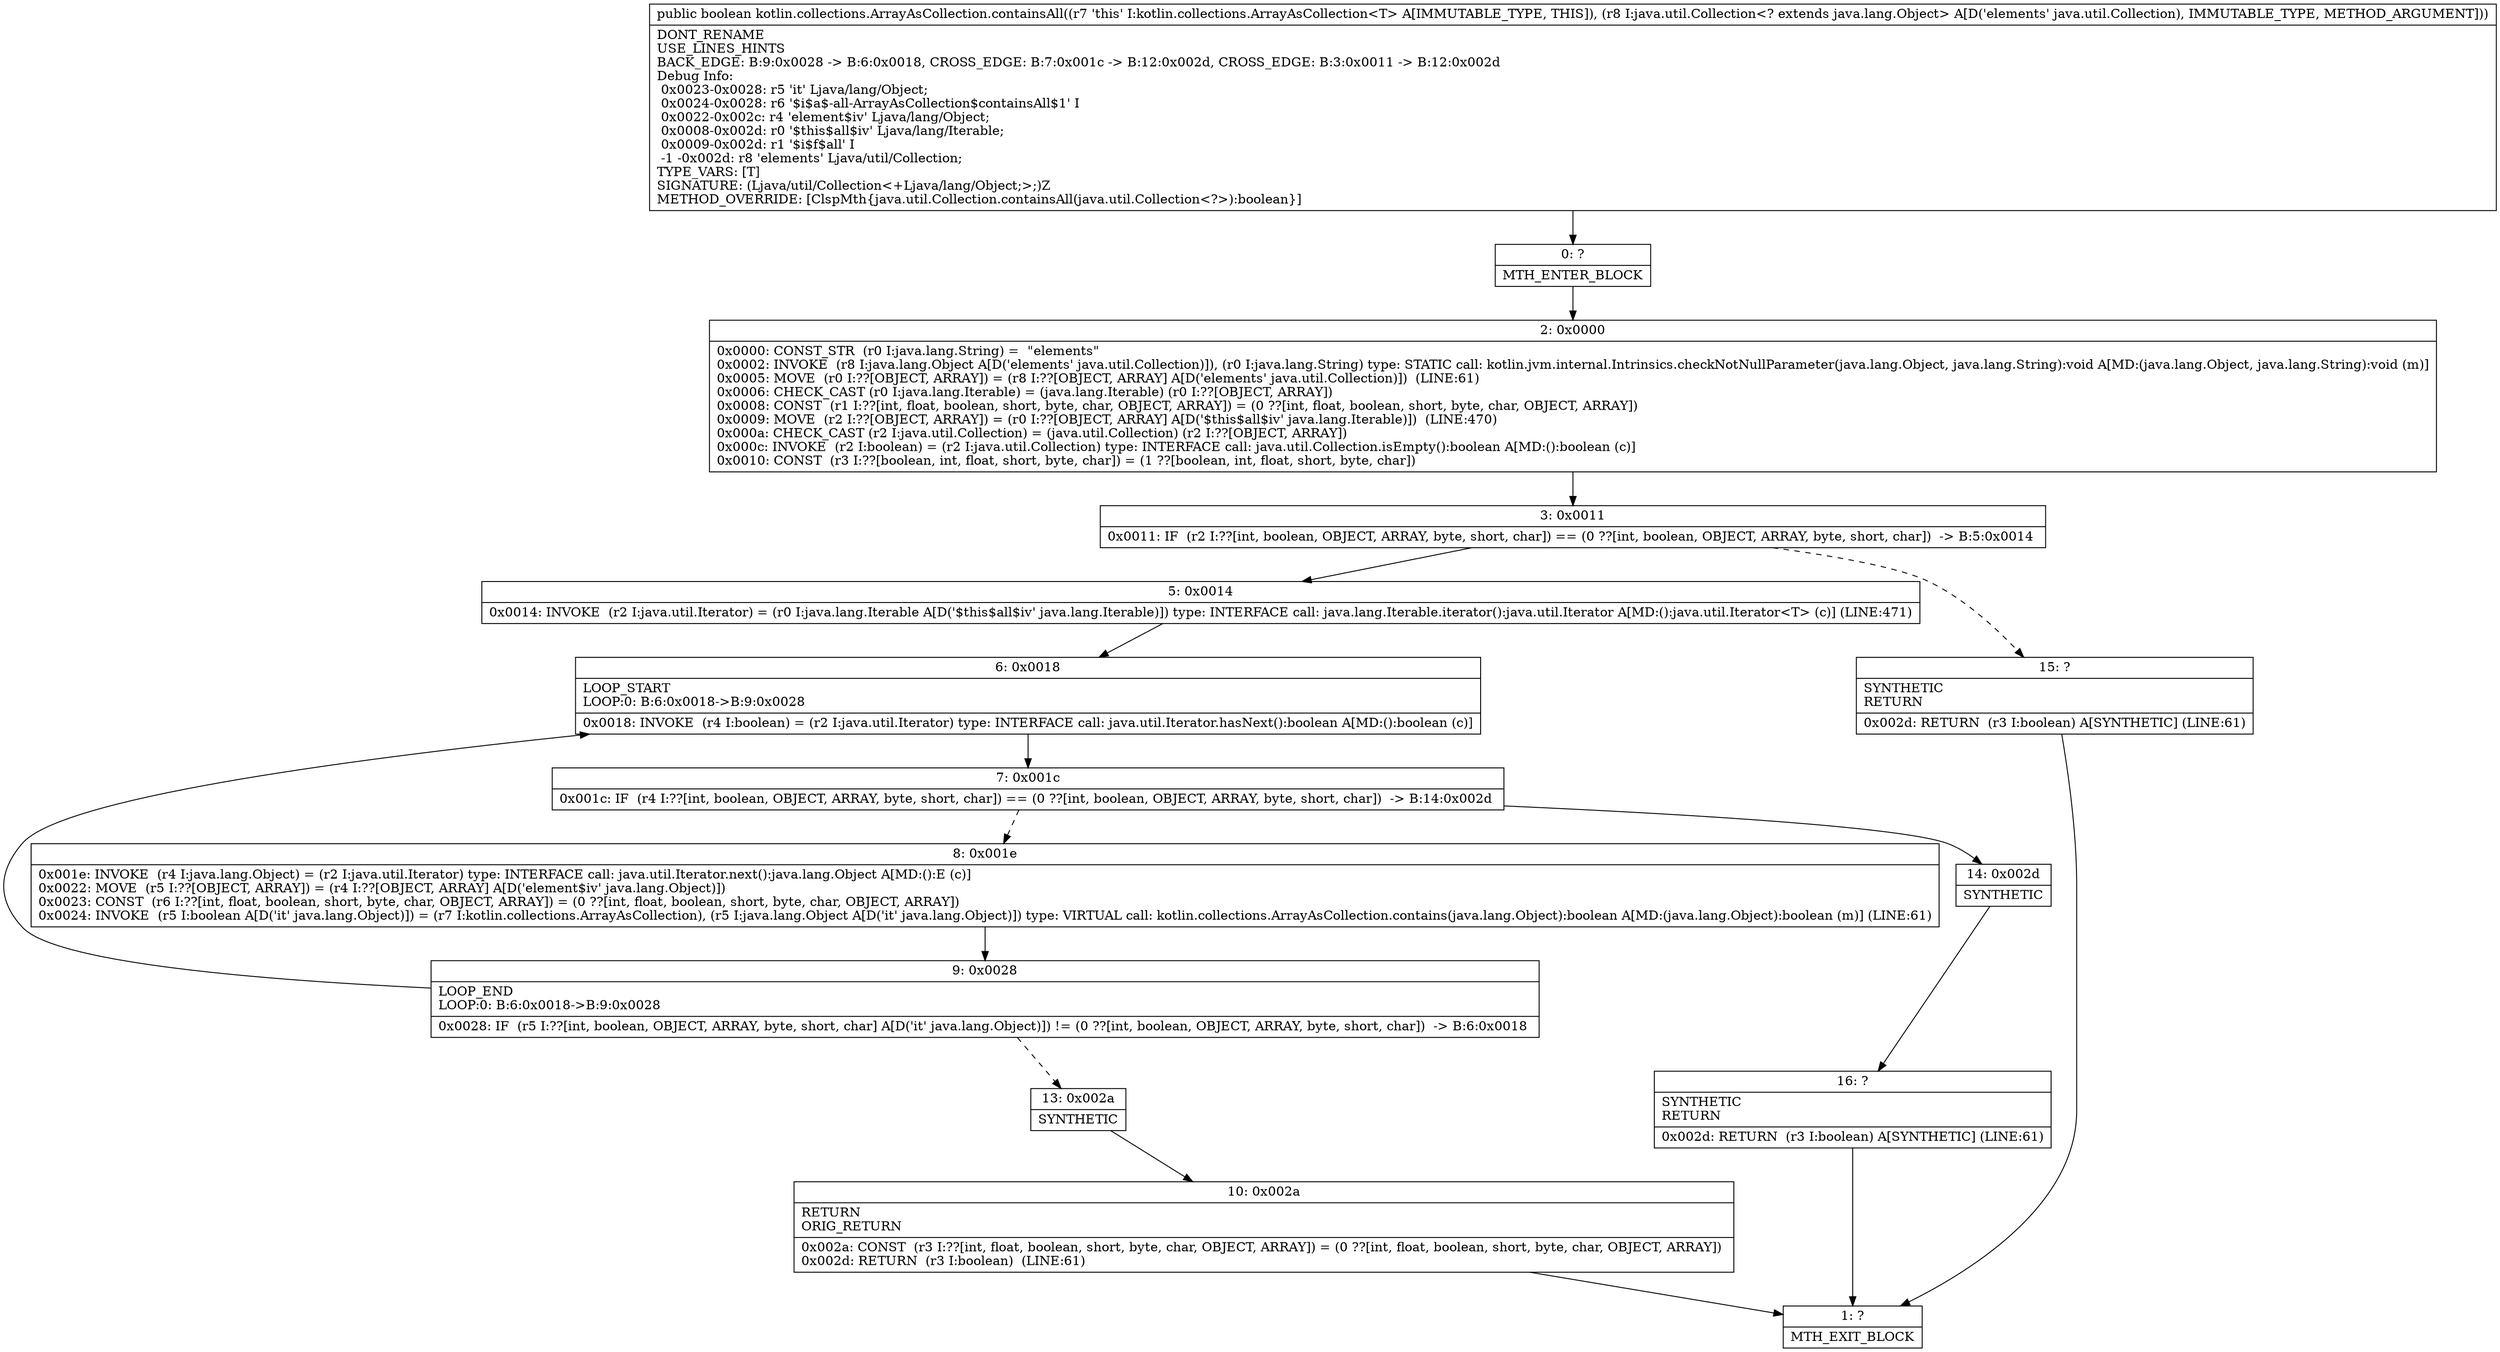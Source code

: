 digraph "CFG forkotlin.collections.ArrayAsCollection.containsAll(Ljava\/util\/Collection;)Z" {
Node_0 [shape=record,label="{0\:\ ?|MTH_ENTER_BLOCK\l}"];
Node_2 [shape=record,label="{2\:\ 0x0000|0x0000: CONST_STR  (r0 I:java.lang.String) =  \"elements\" \l0x0002: INVOKE  (r8 I:java.lang.Object A[D('elements' java.util.Collection)]), (r0 I:java.lang.String) type: STATIC call: kotlin.jvm.internal.Intrinsics.checkNotNullParameter(java.lang.Object, java.lang.String):void A[MD:(java.lang.Object, java.lang.String):void (m)]\l0x0005: MOVE  (r0 I:??[OBJECT, ARRAY]) = (r8 I:??[OBJECT, ARRAY] A[D('elements' java.util.Collection)])  (LINE:61)\l0x0006: CHECK_CAST (r0 I:java.lang.Iterable) = (java.lang.Iterable) (r0 I:??[OBJECT, ARRAY]) \l0x0008: CONST  (r1 I:??[int, float, boolean, short, byte, char, OBJECT, ARRAY]) = (0 ??[int, float, boolean, short, byte, char, OBJECT, ARRAY]) \l0x0009: MOVE  (r2 I:??[OBJECT, ARRAY]) = (r0 I:??[OBJECT, ARRAY] A[D('$this$all$iv' java.lang.Iterable)])  (LINE:470)\l0x000a: CHECK_CAST (r2 I:java.util.Collection) = (java.util.Collection) (r2 I:??[OBJECT, ARRAY]) \l0x000c: INVOKE  (r2 I:boolean) = (r2 I:java.util.Collection) type: INTERFACE call: java.util.Collection.isEmpty():boolean A[MD:():boolean (c)]\l0x0010: CONST  (r3 I:??[boolean, int, float, short, byte, char]) = (1 ??[boolean, int, float, short, byte, char]) \l}"];
Node_3 [shape=record,label="{3\:\ 0x0011|0x0011: IF  (r2 I:??[int, boolean, OBJECT, ARRAY, byte, short, char]) == (0 ??[int, boolean, OBJECT, ARRAY, byte, short, char])  \-\> B:5:0x0014 \l}"];
Node_5 [shape=record,label="{5\:\ 0x0014|0x0014: INVOKE  (r2 I:java.util.Iterator) = (r0 I:java.lang.Iterable A[D('$this$all$iv' java.lang.Iterable)]) type: INTERFACE call: java.lang.Iterable.iterator():java.util.Iterator A[MD:():java.util.Iterator\<T\> (c)] (LINE:471)\l}"];
Node_6 [shape=record,label="{6\:\ 0x0018|LOOP_START\lLOOP:0: B:6:0x0018\-\>B:9:0x0028\l|0x0018: INVOKE  (r4 I:boolean) = (r2 I:java.util.Iterator) type: INTERFACE call: java.util.Iterator.hasNext():boolean A[MD:():boolean (c)]\l}"];
Node_7 [shape=record,label="{7\:\ 0x001c|0x001c: IF  (r4 I:??[int, boolean, OBJECT, ARRAY, byte, short, char]) == (0 ??[int, boolean, OBJECT, ARRAY, byte, short, char])  \-\> B:14:0x002d \l}"];
Node_8 [shape=record,label="{8\:\ 0x001e|0x001e: INVOKE  (r4 I:java.lang.Object) = (r2 I:java.util.Iterator) type: INTERFACE call: java.util.Iterator.next():java.lang.Object A[MD:():E (c)]\l0x0022: MOVE  (r5 I:??[OBJECT, ARRAY]) = (r4 I:??[OBJECT, ARRAY] A[D('element$iv' java.lang.Object)]) \l0x0023: CONST  (r6 I:??[int, float, boolean, short, byte, char, OBJECT, ARRAY]) = (0 ??[int, float, boolean, short, byte, char, OBJECT, ARRAY]) \l0x0024: INVOKE  (r5 I:boolean A[D('it' java.lang.Object)]) = (r7 I:kotlin.collections.ArrayAsCollection), (r5 I:java.lang.Object A[D('it' java.lang.Object)]) type: VIRTUAL call: kotlin.collections.ArrayAsCollection.contains(java.lang.Object):boolean A[MD:(java.lang.Object):boolean (m)] (LINE:61)\l}"];
Node_9 [shape=record,label="{9\:\ 0x0028|LOOP_END\lLOOP:0: B:6:0x0018\-\>B:9:0x0028\l|0x0028: IF  (r5 I:??[int, boolean, OBJECT, ARRAY, byte, short, char] A[D('it' java.lang.Object)]) != (0 ??[int, boolean, OBJECT, ARRAY, byte, short, char])  \-\> B:6:0x0018 \l}"];
Node_13 [shape=record,label="{13\:\ 0x002a|SYNTHETIC\l}"];
Node_10 [shape=record,label="{10\:\ 0x002a|RETURN\lORIG_RETURN\l|0x002a: CONST  (r3 I:??[int, float, boolean, short, byte, char, OBJECT, ARRAY]) = (0 ??[int, float, boolean, short, byte, char, OBJECT, ARRAY]) \l0x002d: RETURN  (r3 I:boolean)  (LINE:61)\l}"];
Node_1 [shape=record,label="{1\:\ ?|MTH_EXIT_BLOCK\l}"];
Node_14 [shape=record,label="{14\:\ 0x002d|SYNTHETIC\l}"];
Node_16 [shape=record,label="{16\:\ ?|SYNTHETIC\lRETURN\l|0x002d: RETURN  (r3 I:boolean) A[SYNTHETIC] (LINE:61)\l}"];
Node_15 [shape=record,label="{15\:\ ?|SYNTHETIC\lRETURN\l|0x002d: RETURN  (r3 I:boolean) A[SYNTHETIC] (LINE:61)\l}"];
MethodNode[shape=record,label="{public boolean kotlin.collections.ArrayAsCollection.containsAll((r7 'this' I:kotlin.collections.ArrayAsCollection\<T\> A[IMMUTABLE_TYPE, THIS]), (r8 I:java.util.Collection\<? extends java.lang.Object\> A[D('elements' java.util.Collection), IMMUTABLE_TYPE, METHOD_ARGUMENT]))  | DONT_RENAME\lUSE_LINES_HINTS\lBACK_EDGE: B:9:0x0028 \-\> B:6:0x0018, CROSS_EDGE: B:7:0x001c \-\> B:12:0x002d, CROSS_EDGE: B:3:0x0011 \-\> B:12:0x002d\lDebug Info:\l  0x0023\-0x0028: r5 'it' Ljava\/lang\/Object;\l  0x0024\-0x0028: r6 '$i$a$\-all\-ArrayAsCollection$containsAll$1' I\l  0x0022\-0x002c: r4 'element$iv' Ljava\/lang\/Object;\l  0x0008\-0x002d: r0 '$this$all$iv' Ljava\/lang\/Iterable;\l  0x0009\-0x002d: r1 '$i$f$all' I\l  \-1 \-0x002d: r8 'elements' Ljava\/util\/Collection;\lTYPE_VARS: [T]\lSIGNATURE: (Ljava\/util\/Collection\<+Ljava\/lang\/Object;\>;)Z\lMETHOD_OVERRIDE: [ClspMth\{java.util.Collection.containsAll(java.util.Collection\<?\>):boolean\}]\l}"];
MethodNode -> Node_0;Node_0 -> Node_2;
Node_2 -> Node_3;
Node_3 -> Node_5;
Node_3 -> Node_15[style=dashed];
Node_5 -> Node_6;
Node_6 -> Node_7;
Node_7 -> Node_8[style=dashed];
Node_7 -> Node_14;
Node_8 -> Node_9;
Node_9 -> Node_6;
Node_9 -> Node_13[style=dashed];
Node_13 -> Node_10;
Node_10 -> Node_1;
Node_14 -> Node_16;
Node_16 -> Node_1;
Node_15 -> Node_1;
}

